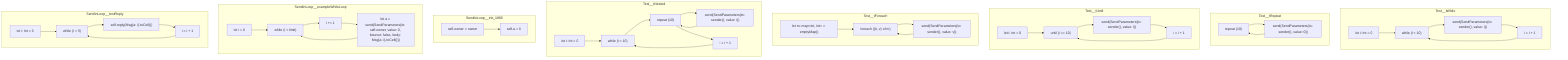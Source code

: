 graph TD
subgraph Test__tWhile
    Test__tWhile_148["let i: Int = 0"]
    Test__tWhile_149["while (i &lt; 10)"]
    Test__tWhile_151["send(SendParameters{to: sender(), value: i})"]
    Test__tWhile_153["i = i + 1"]
    Test__tWhile_148 --> Test__tWhile_149
    Test__tWhile_149 --> Test__tWhile_151
    Test__tWhile_151 --> Test__tWhile_153
    Test__tWhile_153 --> Test__tWhile_149
end
subgraph Test__tRepeat
    Test__tRepeat_156["repeat (10)"]
    Test__tRepeat_157["send(SendParameters{to: sender(), value: 0})"]
    Test__tRepeat_156 --> Test__tRepeat_157
    Test__tRepeat_157 --> Test__tRepeat_156
end
subgraph Test__tUntil
    Test__tUntil_160["let i: Int = 0"]
    Test__tUntil_161["until (i == 10)"]
    Test__tUntil_163["send(SendParameters{to: sender(), value: i})"]
    Test__tUntil_165["i = i + 1"]
    Test__tUntil_160 --> Test__tUntil_161
    Test__tUntil_161 --> Test__tUntil_163
    Test__tUntil_163 --> Test__tUntil_165
    Test__tUntil_165 --> Test__tUntil_161
end
subgraph Test__tForeach
    Test__tForeach_168["let m: map&lt;Int, Int&gt; = emptyMap()"]
    Test__tForeach_169["foreach ((k, v) of m)"]
    Test__tForeach_171["send(SendParameters{to: sender(), value: v})"]
    Test__tForeach_168 --> Test__tForeach_169
    Test__tForeach_169 --> Test__tForeach_171
    Test__tForeach_171 --> Test__tForeach_169
end
subgraph Test__tNested
    Test__tNested_174["let i: Int = 0"]
    Test__tNested_175["while (i &lt; 10)"]
    Test__tNested_177["repeat (10)"]
    Test__tNested_179["send(SendParameters{to: sender(), value: i})"]
    Test__tNested_182["i = i + 1"]
    Test__tNested_174 --> Test__tNested_175
    Test__tNested_175 --> Test__tNested_177
    Test__tNested_177 --> Test__tNested_179
    Test__tNested_179 --> Test__tNested_177
    Test__tNested_177 --> Test__tNested_182
    Test__tNested_182 --> Test__tNested_175
end
subgraph SendInLoop__init_1869
    SendInLoop__init_1869_186["self.owner = owner"]
    SendInLoop__init_1869_187["self.a = 0"]:::exitNode
    SendInLoop__init_1869_186 --> SendInLoop__init_1869_187
end
subgraph SendInLoop__exampleWhileLoop
    SendInLoop__exampleWhileLoop_189["let i = 0"]
    SendInLoop__exampleWhileLoop_190["while (i &lt; limit)"]
    SendInLoop__exampleWhileLoop_192["i += 1"]
    SendInLoop__exampleWhileLoop_194["let a = send(SendParameters{to: self.owner, value: 0, bounce: false, body: Msg{a: i}.toCell()})"]
    SendInLoop__exampleWhileLoop_189 --> SendInLoop__exampleWhileLoop_190
    SendInLoop__exampleWhileLoop_190 --> SendInLoop__exampleWhileLoop_192
    SendInLoop__exampleWhileLoop_192 --> SendInLoop__exampleWhileLoop_194
    SendInLoop__exampleWhileLoop_194 --> SendInLoop__exampleWhileLoop_190
end
subgraph SendInLoop__testReply
    SendInLoop__testReply_197["let i: Int = 0"]
    SendInLoop__testReply_198["while (i &lt; 5)"]
    SendInLoop__testReply_200["self.reply(Msg{a: i}.toCell())"]
    SendInLoop__testReply_202["i = i + 1"]
    SendInLoop__testReply_197 --> SendInLoop__testReply_198
    SendInLoop__testReply_198 --> SendInLoop__testReply_200
    SendInLoop__testReply_200 --> SendInLoop__testReply_202
    SendInLoop__testReply_202 --> SendInLoop__testReply_198
end